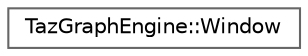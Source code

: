 digraph "Graphical Class Hierarchy"
{
 // LATEX_PDF_SIZE
  bgcolor="transparent";
  edge [fontname=Helvetica,fontsize=10,labelfontname=Helvetica,labelfontsize=10];
  node [fontname=Helvetica,fontsize=10,shape=box,height=0.2,width=0.4];
  rankdir="LR";
  Node0 [id="Node000000",label="TazGraphEngine::Window",height=0.2,width=0.4,color="grey40", fillcolor="white", style="filled",URL="$classTazGraphEngine_1_1Window.html",tooltip=" "];
}
